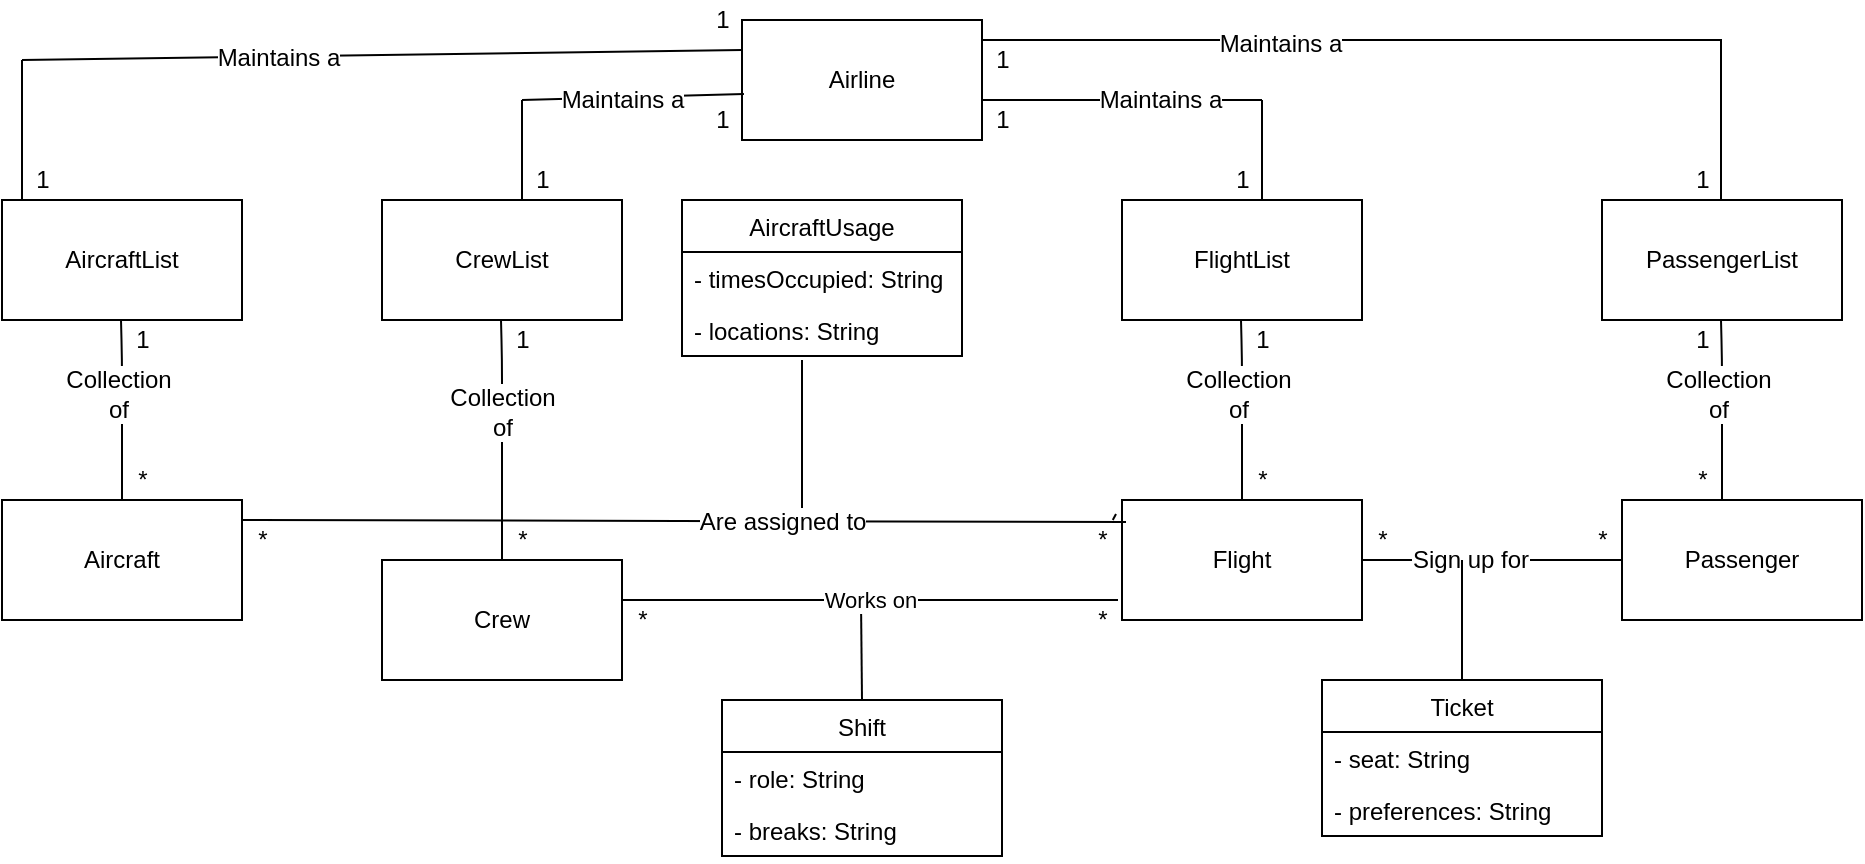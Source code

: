 <mxfile version="12.6.8" type="github">
  <diagram id="8Jl6C5Lkjva-eGGLiPZM" name="Page-1">
    <mxGraphModel dx="1483" dy="911" grid="1" gridSize="10" guides="1" tooltips="1" connect="1" arrows="1" fold="1" page="1" pageScale="1" pageWidth="1100" pageHeight="850" math="0" shadow="0">
      <root>
        <mxCell id="0"/>
        <mxCell id="1" parent="0"/>
        <mxCell id="02fX__gRrcT_8yHX7DRO-1" value="Airline" style="rounded=0;whiteSpace=wrap;html=1;" vertex="1" parent="1">
          <mxGeometry x="440" y="50" width="120" height="60" as="geometry"/>
        </mxCell>
        <mxCell id="02fX__gRrcT_8yHX7DRO-2" value="CrewList" style="rounded=0;whiteSpace=wrap;html=1;" vertex="1" parent="1">
          <mxGeometry x="260" y="140" width="120" height="60" as="geometry"/>
        </mxCell>
        <mxCell id="02fX__gRrcT_8yHX7DRO-3" value="AircraftList" style="rounded=0;whiteSpace=wrap;html=1;" vertex="1" parent="1">
          <mxGeometry x="70" y="140" width="120" height="60" as="geometry"/>
        </mxCell>
        <mxCell id="02fX__gRrcT_8yHX7DRO-4" value="FlightList" style="rounded=0;whiteSpace=wrap;html=1;" vertex="1" parent="1">
          <mxGeometry x="630" y="140" width="120" height="60" as="geometry"/>
        </mxCell>
        <mxCell id="02fX__gRrcT_8yHX7DRO-5" value="PassengerList" style="rounded=0;whiteSpace=wrap;html=1;" vertex="1" parent="1">
          <mxGeometry x="870" y="140" width="120" height="60" as="geometry"/>
        </mxCell>
        <mxCell id="02fX__gRrcT_8yHX7DRO-8" value="Aircraft" style="rounded=0;whiteSpace=wrap;html=1;" vertex="1" parent="1">
          <mxGeometry x="70" y="290" width="120" height="60" as="geometry"/>
        </mxCell>
        <mxCell id="02fX__gRrcT_8yHX7DRO-9" value="Crew" style="rounded=0;whiteSpace=wrap;html=1;" vertex="1" parent="1">
          <mxGeometry x="260" y="320" width="120" height="60" as="geometry"/>
        </mxCell>
        <mxCell id="02fX__gRrcT_8yHX7DRO-10" value="Flight" style="rounded=0;whiteSpace=wrap;html=1;" vertex="1" parent="1">
          <mxGeometry x="630" y="290" width="120" height="60" as="geometry"/>
        </mxCell>
        <mxCell id="02fX__gRrcT_8yHX7DRO-11" value="Passenger" style="rounded=0;whiteSpace=wrap;html=1;" vertex="1" parent="1">
          <mxGeometry x="880" y="290" width="120" height="60" as="geometry"/>
        </mxCell>
        <mxCell id="02fX__gRrcT_8yHX7DRO-12" value="" style="endArrow=none;html=1;" edge="1" parent="1">
          <mxGeometry width="50" height="50" relative="1" as="geometry">
            <mxPoint x="560" y="60" as="sourcePoint"/>
            <mxPoint x="930" y="60" as="targetPoint"/>
          </mxGeometry>
        </mxCell>
        <mxCell id="02fX__gRrcT_8yHX7DRO-28" value="Maintains a" style="text;html=1;align=center;verticalAlign=middle;resizable=0;points=[];labelBackgroundColor=#ffffff;" vertex="1" connectable="0" parent="02fX__gRrcT_8yHX7DRO-12">
          <mxGeometry x="-0.195" y="-2" relative="1" as="geometry">
            <mxPoint as="offset"/>
          </mxGeometry>
        </mxCell>
        <mxCell id="02fX__gRrcT_8yHX7DRO-13" value="" style="endArrow=none;html=1;" edge="1" parent="1">
          <mxGeometry width="50" height="50" relative="1" as="geometry">
            <mxPoint x="929.5" y="140" as="sourcePoint"/>
            <mxPoint x="929.5" y="60" as="targetPoint"/>
          </mxGeometry>
        </mxCell>
        <mxCell id="02fX__gRrcT_8yHX7DRO-14" value="" style="endArrow=none;html=1;exitX=0.5;exitY=0;exitDx=0;exitDy=0;" edge="1" parent="1" source="02fX__gRrcT_8yHX7DRO-8">
          <mxGeometry width="50" height="50" relative="1" as="geometry">
            <mxPoint x="129.5" y="250" as="sourcePoint"/>
            <mxPoint x="129.5" y="200" as="targetPoint"/>
            <Array as="points">
              <mxPoint x="130" y="220"/>
            </Array>
          </mxGeometry>
        </mxCell>
        <mxCell id="02fX__gRrcT_8yHX7DRO-21" value="&lt;div&gt;Collection&lt;/div&gt;&lt;div&gt;of&lt;br&gt;&lt;/div&gt;" style="text;html=1;align=center;verticalAlign=middle;resizable=0;points=[];labelBackgroundColor=#ffffff;" vertex="1" connectable="0" parent="02fX__gRrcT_8yHX7DRO-14">
          <mxGeometry x="0.555" y="16" relative="1" as="geometry">
            <mxPoint x="14" y="16" as="offset"/>
          </mxGeometry>
        </mxCell>
        <mxCell id="02fX__gRrcT_8yHX7DRO-15" value="" style="endArrow=none;html=1;entryX=0.008;entryY=0.617;entryDx=0;entryDy=0;entryPerimeter=0;" edge="1" parent="1" target="02fX__gRrcT_8yHX7DRO-1">
          <mxGeometry width="50" height="50" relative="1" as="geometry">
            <mxPoint x="330" y="90" as="sourcePoint"/>
            <mxPoint x="390" y="90" as="targetPoint"/>
          </mxGeometry>
        </mxCell>
        <mxCell id="02fX__gRrcT_8yHX7DRO-20" value="Maintains a" style="text;html=1;align=center;verticalAlign=middle;resizable=0;points=[];labelBackgroundColor=#ffffff;" vertex="1" connectable="0" parent="02fX__gRrcT_8yHX7DRO-15">
          <mxGeometry x="-0.442" y="-2" relative="1" as="geometry">
            <mxPoint x="18.96" y="-1.17" as="offset"/>
          </mxGeometry>
        </mxCell>
        <mxCell id="02fX__gRrcT_8yHX7DRO-16" value="" style="endArrow=none;html=1;" edge="1" parent="1">
          <mxGeometry width="50" height="50" relative="1" as="geometry">
            <mxPoint x="330" y="140" as="sourcePoint"/>
            <mxPoint x="330" y="90" as="targetPoint"/>
          </mxGeometry>
        </mxCell>
        <mxCell id="02fX__gRrcT_8yHX7DRO-17" value="" style="endArrow=none;html=1;" edge="1" parent="1">
          <mxGeometry width="50" height="50" relative="1" as="geometry">
            <mxPoint x="80" y="140" as="sourcePoint"/>
            <mxPoint x="80" y="70" as="targetPoint"/>
          </mxGeometry>
        </mxCell>
        <mxCell id="02fX__gRrcT_8yHX7DRO-18" value="" style="endArrow=none;html=1;entryX=0;entryY=0.25;entryDx=0;entryDy=0;" edge="1" parent="1" target="02fX__gRrcT_8yHX7DRO-1">
          <mxGeometry width="50" height="50" relative="1" as="geometry">
            <mxPoint x="80" y="70" as="sourcePoint"/>
            <mxPoint x="350" y="70" as="targetPoint"/>
          </mxGeometry>
        </mxCell>
        <mxCell id="02fX__gRrcT_8yHX7DRO-19" value="Maintains a" style="text;html=1;align=center;verticalAlign=middle;resizable=0;points=[];labelBackgroundColor=#ffffff;" vertex="1" connectable="0" parent="02fX__gRrcT_8yHX7DRO-18">
          <mxGeometry x="-0.289" y="-1" relative="1" as="geometry">
            <mxPoint as="offset"/>
          </mxGeometry>
        </mxCell>
        <mxCell id="02fX__gRrcT_8yHX7DRO-22" value="" style="endArrow=none;html=1;exitX=0.5;exitY=0;exitDx=0;exitDy=0;" edge="1" parent="1">
          <mxGeometry width="50" height="50" relative="1" as="geometry">
            <mxPoint x="930" y="290" as="sourcePoint"/>
            <mxPoint x="929.5" y="200" as="targetPoint"/>
            <Array as="points">
              <mxPoint x="930" y="220"/>
            </Array>
          </mxGeometry>
        </mxCell>
        <mxCell id="02fX__gRrcT_8yHX7DRO-23" value="&lt;div&gt;Collection&lt;/div&gt;&lt;div&gt;of&lt;br&gt;&lt;/div&gt;" style="text;html=1;align=center;verticalAlign=middle;resizable=0;points=[];labelBackgroundColor=#ffffff;" vertex="1" connectable="0" parent="02fX__gRrcT_8yHX7DRO-22">
          <mxGeometry x="0.555" y="16" relative="1" as="geometry">
            <mxPoint x="14" y="16" as="offset"/>
          </mxGeometry>
        </mxCell>
        <mxCell id="02fX__gRrcT_8yHX7DRO-24" value="" style="endArrow=none;html=1;exitX=0.5;exitY=0;exitDx=0;exitDy=0;" edge="1" parent="1">
          <mxGeometry width="50" height="50" relative="1" as="geometry">
            <mxPoint x="690" y="290" as="sourcePoint"/>
            <mxPoint x="689.5" y="200" as="targetPoint"/>
            <Array as="points">
              <mxPoint x="690" y="220"/>
            </Array>
          </mxGeometry>
        </mxCell>
        <mxCell id="02fX__gRrcT_8yHX7DRO-25" value="&lt;div&gt;Collection&lt;/div&gt;&lt;div&gt;of&lt;br&gt;&lt;/div&gt;" style="text;html=1;align=center;verticalAlign=middle;resizable=0;points=[];labelBackgroundColor=#ffffff;" vertex="1" connectable="0" parent="02fX__gRrcT_8yHX7DRO-24">
          <mxGeometry x="0.555" y="16" relative="1" as="geometry">
            <mxPoint x="14" y="16" as="offset"/>
          </mxGeometry>
        </mxCell>
        <mxCell id="02fX__gRrcT_8yHX7DRO-26" value="" style="endArrow=none;html=1;exitX=0.5;exitY=0;exitDx=0;exitDy=0;" edge="1" parent="1" source="02fX__gRrcT_8yHX7DRO-9">
          <mxGeometry width="50" height="50" relative="1" as="geometry">
            <mxPoint x="320" y="290" as="sourcePoint"/>
            <mxPoint x="319.5" y="200" as="targetPoint"/>
            <Array as="points">
              <mxPoint x="320" y="220"/>
            </Array>
          </mxGeometry>
        </mxCell>
        <mxCell id="02fX__gRrcT_8yHX7DRO-27" value="&lt;div&gt;Collection&lt;/div&gt;&lt;div&gt;of&lt;br&gt;&lt;/div&gt;" style="text;html=1;align=center;verticalAlign=middle;resizable=0;points=[];labelBackgroundColor=#ffffff;" vertex="1" connectable="0" parent="02fX__gRrcT_8yHX7DRO-26">
          <mxGeometry x="0.555" y="16" relative="1" as="geometry">
            <mxPoint x="16" y="19.6" as="offset"/>
          </mxGeometry>
        </mxCell>
        <mxCell id="02fX__gRrcT_8yHX7DRO-29" value="" style="endArrow=none;html=1;" edge="1" parent="1">
          <mxGeometry width="50" height="50" relative="1" as="geometry">
            <mxPoint x="700" y="130" as="sourcePoint"/>
            <mxPoint x="700" y="90" as="targetPoint"/>
          </mxGeometry>
        </mxCell>
        <mxCell id="02fX__gRrcT_8yHX7DRO-30" value="" style="endArrow=none;html=1;" edge="1" parent="1">
          <mxGeometry width="50" height="50" relative="1" as="geometry">
            <mxPoint x="560" y="90" as="sourcePoint"/>
            <mxPoint x="700" y="90" as="targetPoint"/>
          </mxGeometry>
        </mxCell>
        <mxCell id="02fX__gRrcT_8yHX7DRO-42" value="Maintains a" style="text;html=1;align=center;verticalAlign=middle;resizable=0;points=[];labelBackgroundColor=#ffffff;" vertex="1" connectable="0" parent="02fX__gRrcT_8yHX7DRO-30">
          <mxGeometry x="0.271" relative="1" as="geometry">
            <mxPoint as="offset"/>
          </mxGeometry>
        </mxCell>
        <mxCell id="02fX__gRrcT_8yHX7DRO-31" value="1" style="text;html=1;align=center;verticalAlign=middle;resizable=0;points=[];autosize=1;" vertex="1" parent="1">
          <mxGeometry x="420" y="40" width="20" height="20" as="geometry"/>
        </mxCell>
        <mxCell id="02fX__gRrcT_8yHX7DRO-32" value="1" style="text;html=1;align=center;verticalAlign=middle;resizable=0;points=[];autosize=1;" vertex="1" parent="1">
          <mxGeometry x="420" y="90" width="20" height="20" as="geometry"/>
        </mxCell>
        <mxCell id="02fX__gRrcT_8yHX7DRO-33" value="1" style="text;html=1;align=center;verticalAlign=middle;resizable=0;points=[];autosize=1;" vertex="1" parent="1">
          <mxGeometry x="330" y="120" width="20" height="20" as="geometry"/>
        </mxCell>
        <mxCell id="02fX__gRrcT_8yHX7DRO-34" value="1" style="text;html=1;align=center;verticalAlign=middle;resizable=0;points=[];autosize=1;" vertex="1" parent="1">
          <mxGeometry x="680" y="120" width="20" height="20" as="geometry"/>
        </mxCell>
        <mxCell id="02fX__gRrcT_8yHX7DRO-36" value="1" style="text;html=1;align=center;verticalAlign=middle;resizable=0;points=[];autosize=1;" vertex="1" parent="1">
          <mxGeometry x="560" y="90" width="20" height="20" as="geometry"/>
        </mxCell>
        <mxCell id="02fX__gRrcT_8yHX7DRO-37" value="1" style="text;html=1;align=center;verticalAlign=middle;resizable=0;points=[];autosize=1;" vertex="1" parent="1">
          <mxGeometry x="560" y="60" width="20" height="20" as="geometry"/>
        </mxCell>
        <mxCell id="02fX__gRrcT_8yHX7DRO-38" value="1" style="text;html=1;align=center;verticalAlign=middle;resizable=0;points=[];autosize=1;" vertex="1" parent="1">
          <mxGeometry x="910" y="120" width="20" height="20" as="geometry"/>
        </mxCell>
        <mxCell id="02fX__gRrcT_8yHX7DRO-39" value="" style="endArrow=none;html=1;" edge="1" parent="1">
          <mxGeometry width="50" height="50" relative="1" as="geometry">
            <mxPoint x="700" y="140" as="sourcePoint"/>
            <mxPoint x="700" y="130" as="targetPoint"/>
          </mxGeometry>
        </mxCell>
        <mxCell id="02fX__gRrcT_8yHX7DRO-43" value="1" style="text;html=1;align=center;verticalAlign=middle;resizable=0;points=[];autosize=1;" vertex="1" parent="1">
          <mxGeometry x="80" y="120" width="20" height="20" as="geometry"/>
        </mxCell>
        <mxCell id="02fX__gRrcT_8yHX7DRO-44" value="1" style="text;html=1;align=center;verticalAlign=middle;resizable=0;points=[];autosize=1;" vertex="1" parent="1">
          <mxGeometry x="130" y="200" width="20" height="20" as="geometry"/>
        </mxCell>
        <mxCell id="02fX__gRrcT_8yHX7DRO-45" value="1" style="text;html=1;align=center;verticalAlign=middle;resizable=0;points=[];autosize=1;" vertex="1" parent="1">
          <mxGeometry x="320" y="200" width="20" height="20" as="geometry"/>
        </mxCell>
        <mxCell id="02fX__gRrcT_8yHX7DRO-46" value="1" style="text;html=1;align=center;verticalAlign=middle;resizable=0;points=[];autosize=1;" vertex="1" parent="1">
          <mxGeometry x="690" y="200" width="20" height="20" as="geometry"/>
        </mxCell>
        <mxCell id="02fX__gRrcT_8yHX7DRO-47" value="1" style="text;html=1;align=center;verticalAlign=middle;resizable=0;points=[];autosize=1;" vertex="1" parent="1">
          <mxGeometry x="910" y="200" width="20" height="20" as="geometry"/>
        </mxCell>
        <mxCell id="02fX__gRrcT_8yHX7DRO-48" value="*" style="text;html=1;align=center;verticalAlign=middle;resizable=0;points=[];autosize=1;" vertex="1" parent="1">
          <mxGeometry x="910" y="270" width="20" height="20" as="geometry"/>
        </mxCell>
        <mxCell id="02fX__gRrcT_8yHX7DRO-49" value="*" style="text;html=1;align=center;verticalAlign=middle;resizable=0;points=[];autosize=1;" vertex="1" parent="1">
          <mxGeometry x="690" y="270" width="20" height="20" as="geometry"/>
        </mxCell>
        <mxCell id="02fX__gRrcT_8yHX7DRO-50" value="*" style="text;html=1;align=center;verticalAlign=middle;resizable=0;points=[];autosize=1;" vertex="1" parent="1">
          <mxGeometry x="320" y="300" width="20" height="20" as="geometry"/>
        </mxCell>
        <mxCell id="02fX__gRrcT_8yHX7DRO-51" value="*" style="text;html=1;align=center;verticalAlign=middle;resizable=0;points=[];autosize=1;" vertex="1" parent="1">
          <mxGeometry x="130" y="270" width="20" height="20" as="geometry"/>
        </mxCell>
        <mxCell id="02fX__gRrcT_8yHX7DRO-54" value="" style="endArrow=none;html=1;entryX=-0.025;entryY=0.117;entryDx=0;entryDy=0;entryPerimeter=0;" edge="1" parent="1" source="02fX__gRrcT_8yHX7DRO-87" target="02fX__gRrcT_8yHX7DRO-10">
          <mxGeometry width="50" height="50" relative="1" as="geometry">
            <mxPoint x="190" y="300" as="sourcePoint"/>
            <mxPoint x="400" y="300" as="targetPoint"/>
          </mxGeometry>
        </mxCell>
        <mxCell id="02fX__gRrcT_8yHX7DRO-58" value="" style="endArrow=none;html=1;entryX=0;entryY=0.5;entryDx=0;entryDy=0;exitX=1;exitY=0.5;exitDx=0;exitDy=0;" edge="1" parent="1" source="02fX__gRrcT_8yHX7DRO-10" target="02fX__gRrcT_8yHX7DRO-11">
          <mxGeometry width="50" height="50" relative="1" as="geometry">
            <mxPoint x="750" y="309.5" as="sourcePoint"/>
            <mxPoint x="880" y="305" as="targetPoint"/>
          </mxGeometry>
        </mxCell>
        <mxCell id="02fX__gRrcT_8yHX7DRO-59" value="Sign up for" style="text;html=1;align=center;verticalAlign=middle;resizable=0;points=[];labelBackgroundColor=#ffffff;" vertex="1" connectable="0" parent="02fX__gRrcT_8yHX7DRO-58">
          <mxGeometry x="-0.169" relative="1" as="geometry">
            <mxPoint as="offset"/>
          </mxGeometry>
        </mxCell>
        <mxCell id="02fX__gRrcT_8yHX7DRO-60" value="" style="endArrow=none;html=1;" edge="1" parent="1">
          <mxGeometry width="50" height="50" relative="1" as="geometry">
            <mxPoint x="500" y="390" as="sourcePoint"/>
            <mxPoint x="499.5" y="340" as="targetPoint"/>
          </mxGeometry>
        </mxCell>
        <mxCell id="02fX__gRrcT_8yHX7DRO-62" value="Shift" style="swimlane;fontStyle=0;childLayout=stackLayout;horizontal=1;startSize=26;fillColor=none;horizontalStack=0;resizeParent=1;resizeParentMax=0;resizeLast=0;collapsible=1;marginBottom=0;" vertex="1" parent="1">
          <mxGeometry x="430" y="390" width="140" height="78" as="geometry"/>
        </mxCell>
        <mxCell id="02fX__gRrcT_8yHX7DRO-63" value="- role: String" style="text;strokeColor=none;fillColor=none;align=left;verticalAlign=top;spacingLeft=4;spacingRight=4;overflow=hidden;rotatable=0;points=[[0,0.5],[1,0.5]];portConstraint=eastwest;" vertex="1" parent="02fX__gRrcT_8yHX7DRO-62">
          <mxGeometry y="26" width="140" height="26" as="geometry"/>
        </mxCell>
        <mxCell id="02fX__gRrcT_8yHX7DRO-64" value="- breaks: String" style="text;strokeColor=none;fillColor=none;align=left;verticalAlign=top;spacingLeft=4;spacingRight=4;overflow=hidden;rotatable=0;points=[[0,0.5],[1,0.5]];portConstraint=eastwest;" vertex="1" parent="02fX__gRrcT_8yHX7DRO-62">
          <mxGeometry y="52" width="140" height="26" as="geometry"/>
        </mxCell>
        <mxCell id="02fX__gRrcT_8yHX7DRO-66" value="" style="endArrow=none;html=1;" edge="1" parent="1">
          <mxGeometry width="50" height="50" relative="1" as="geometry">
            <mxPoint x="800" y="380" as="sourcePoint"/>
            <mxPoint x="800" y="320" as="targetPoint"/>
          </mxGeometry>
        </mxCell>
        <mxCell id="02fX__gRrcT_8yHX7DRO-68" value="Ticket" style="swimlane;fontStyle=0;childLayout=stackLayout;horizontal=1;startSize=26;fillColor=none;horizontalStack=0;resizeParent=1;resizeParentMax=0;resizeLast=0;collapsible=1;marginBottom=0;" vertex="1" parent="1">
          <mxGeometry x="730" y="380" width="140" height="78" as="geometry"/>
        </mxCell>
        <mxCell id="02fX__gRrcT_8yHX7DRO-69" value="- seat: String" style="text;strokeColor=none;fillColor=none;align=left;verticalAlign=top;spacingLeft=4;spacingRight=4;overflow=hidden;rotatable=0;points=[[0,0.5],[1,0.5]];portConstraint=eastwest;" vertex="1" parent="02fX__gRrcT_8yHX7DRO-68">
          <mxGeometry y="26" width="140" height="26" as="geometry"/>
        </mxCell>
        <mxCell id="02fX__gRrcT_8yHX7DRO-70" value="- preferences: String" style="text;strokeColor=none;fillColor=none;align=left;verticalAlign=top;spacingLeft=4;spacingRight=4;overflow=hidden;rotatable=0;points=[[0,0.5],[1,0.5]];portConstraint=eastwest;" vertex="1" parent="02fX__gRrcT_8yHX7DRO-68">
          <mxGeometry y="52" width="140" height="26" as="geometry"/>
        </mxCell>
        <mxCell id="02fX__gRrcT_8yHX7DRO-72" value="" style="endArrow=none;html=1;" edge="1" parent="1">
          <mxGeometry width="50" height="50" relative="1" as="geometry">
            <mxPoint x="470" y="300" as="sourcePoint"/>
            <mxPoint x="470" y="220" as="targetPoint"/>
          </mxGeometry>
        </mxCell>
        <mxCell id="02fX__gRrcT_8yHX7DRO-74" value="AircraftUsage" style="swimlane;fontStyle=0;childLayout=stackLayout;horizontal=1;startSize=26;fillColor=none;horizontalStack=0;resizeParent=1;resizeParentMax=0;resizeLast=0;collapsible=1;marginBottom=0;" vertex="1" parent="1">
          <mxGeometry x="410" y="140" width="140" height="78" as="geometry"/>
        </mxCell>
        <mxCell id="02fX__gRrcT_8yHX7DRO-75" value="- timesOccupied: String" style="text;strokeColor=none;fillColor=none;align=left;verticalAlign=top;spacingLeft=4;spacingRight=4;overflow=hidden;rotatable=0;points=[[0,0.5],[1,0.5]];portConstraint=eastwest;" vertex="1" parent="02fX__gRrcT_8yHX7DRO-74">
          <mxGeometry y="26" width="140" height="26" as="geometry"/>
        </mxCell>
        <mxCell id="02fX__gRrcT_8yHX7DRO-76" value="- locations: String" style="text;strokeColor=none;fillColor=none;align=left;verticalAlign=top;spacingLeft=4;spacingRight=4;overflow=hidden;rotatable=0;points=[[0,0.5],[1,0.5]];portConstraint=eastwest;" vertex="1" parent="02fX__gRrcT_8yHX7DRO-74">
          <mxGeometry y="52" width="140" height="26" as="geometry"/>
        </mxCell>
        <mxCell id="02fX__gRrcT_8yHX7DRO-83" value="*" style="text;html=1;align=center;verticalAlign=middle;resizable=0;points=[];autosize=1;" vertex="1" parent="1">
          <mxGeometry x="860" y="300" width="20" height="20" as="geometry"/>
        </mxCell>
        <mxCell id="02fX__gRrcT_8yHX7DRO-84" value="*" style="text;html=1;align=center;verticalAlign=middle;resizable=0;points=[];autosize=1;" vertex="1" parent="1">
          <mxGeometry x="750" y="300" width="20" height="20" as="geometry"/>
        </mxCell>
        <mxCell id="02fX__gRrcT_8yHX7DRO-86" value="*" style="text;html=1;align=center;verticalAlign=middle;resizable=0;points=[];autosize=1;" vertex="1" parent="1">
          <mxGeometry x="380" y="340" width="20" height="20" as="geometry"/>
        </mxCell>
        <mxCell id="02fX__gRrcT_8yHX7DRO-88" value="*" style="text;html=1;align=center;verticalAlign=middle;resizable=0;points=[];autosize=1;" vertex="1" parent="1">
          <mxGeometry x="190" y="300" width="20" height="20" as="geometry"/>
        </mxCell>
        <mxCell id="02fX__gRrcT_8yHX7DRO-87" value="*" style="text;html=1;align=center;verticalAlign=middle;resizable=0;points=[];autosize=1;" vertex="1" parent="1">
          <mxGeometry x="610" y="300" width="20" height="20" as="geometry"/>
        </mxCell>
        <mxCell id="02fX__gRrcT_8yHX7DRO-89" value="" style="endArrow=none;html=1;entryX=1.1;entryY=0.05;entryDx=0;entryDy=0;entryPerimeter=0;" edge="1" parent="1" target="02fX__gRrcT_8yHX7DRO-87">
          <mxGeometry width="50" height="50" relative="1" as="geometry">
            <mxPoint x="190" y="300" as="sourcePoint"/>
            <mxPoint x="627" y="297.02" as="targetPoint"/>
          </mxGeometry>
        </mxCell>
        <mxCell id="02fX__gRrcT_8yHX7DRO-90" value="Are assigned to" style="text;html=1;align=center;verticalAlign=middle;resizable=0;points=[];labelBackgroundColor=#ffffff;" vertex="1" connectable="0" parent="02fX__gRrcT_8yHX7DRO-89">
          <mxGeometry x="0.222" relative="1" as="geometry">
            <mxPoint as="offset"/>
          </mxGeometry>
        </mxCell>
        <mxCell id="02fX__gRrcT_8yHX7DRO-85" value="*" style="text;html=1;align=center;verticalAlign=middle;resizable=0;points=[];autosize=1;" vertex="1" parent="1">
          <mxGeometry x="610" y="340" width="20" height="20" as="geometry"/>
        </mxCell>
        <mxCell id="02fX__gRrcT_8yHX7DRO-91" value="Works on" style="endArrow=none;html=1;" edge="1" parent="1">
          <mxGeometry width="50" height="50" relative="1" as="geometry">
            <mxPoint x="380" y="340" as="sourcePoint"/>
            <mxPoint x="628" y="340" as="targetPoint"/>
          </mxGeometry>
        </mxCell>
      </root>
    </mxGraphModel>
  </diagram>
</mxfile>
